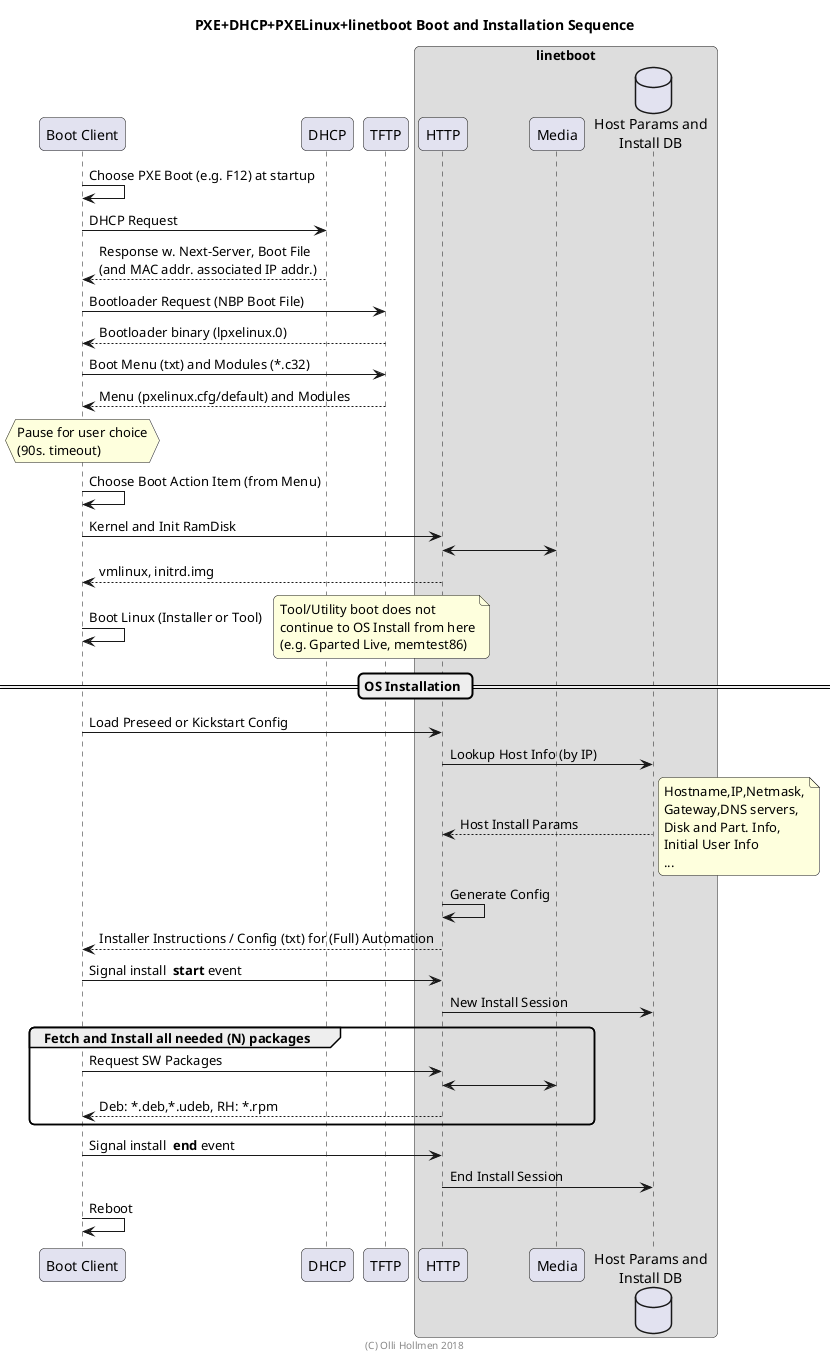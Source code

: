 @startuml
skinparam roundcorner 10
title PXE+DHCP+PXELinux+linetboot Boot and Installation Sequence

' order 10 - only supported in later plantuml. Unnecessary if you keep below in order.
participant "Boot Client" as Client
'database DHCP
participant DHCP
participant TFTP

box "linetboot"
' When used w/o Box (above)
'participant "**linetboot** / HTTP" as HTTP
participant HTTP
participant Media
'participant "Host Params and Install DB" as HP
database "Host Params and\nInstall DB" as HP
end box

' "database" declared here instead of above messes up the order

Client -> Client: Choose PXE Boot (e.g. F12) at startup
Client -> DHCP: DHCP Request
DHCP --> Client: Response w. Next-Server, Boot File\n(and MAC addr. associated IP addr.)

Client -> TFTP: Bootloader Request (NBP Boot File)
Client <-- TFTP: Bootloader binary (lpxelinux.0)

Client -> TFTP: Boot Menu (txt) and Modules (*.c32)
Client <-- TFTP: Menu (pxelinux.cfg/default) and Modules

hnote over Client : Pause for user choice\n(90s. timeout)

'...90 s. timeout ...

Client->Client: Choose Boot Action Item (from Menu)

Client -> HTTP: Kernel and Init RamDisk
HTTP <-> Media
Client <-- HTTP: vmlinux, initrd.img

Client -> Client: Boot Linux (Installer or Tool)

note right: Tool/Utility boot does not\ncontinue to OS Install from here\n(e.g. Gparted Live, memtest86)

== OS Installation ==

Client -> HTTP: Load Preseed or Kickstart Config

HTTP -> HP: Lookup Host Info (by IP)
HTTP <-- HP: Host Install Params
note right: Hostname,IP,Netmask,\nGateway,DNS servers,\nDisk and Part. Info,\nInitial User Info\n...

HTTP -> HTTP: Generate Config

Client <-- HTTP: Installer Instructions / Config (txt) for (Full) Automation

Client -> HTTP: Signal install  **start** event
HTTP -> HP: New Install Session
'== Fetch and Install all needed (N) packages ==

group Fetch and Install all needed (N) packages
Client -> HTTP: Request SW Packages
HTTP <-> Media
Client <-- HTTP: Deb: *.deb,*.udeb, RH: *.rpm
end
'Client -> Client: Install

Client -> HTTP: Signal install  **end** event
HTTP -> HP: End Install Session
Client -> Client: Reboot

footer (C) Olli Hollmen 2018

@enduml
